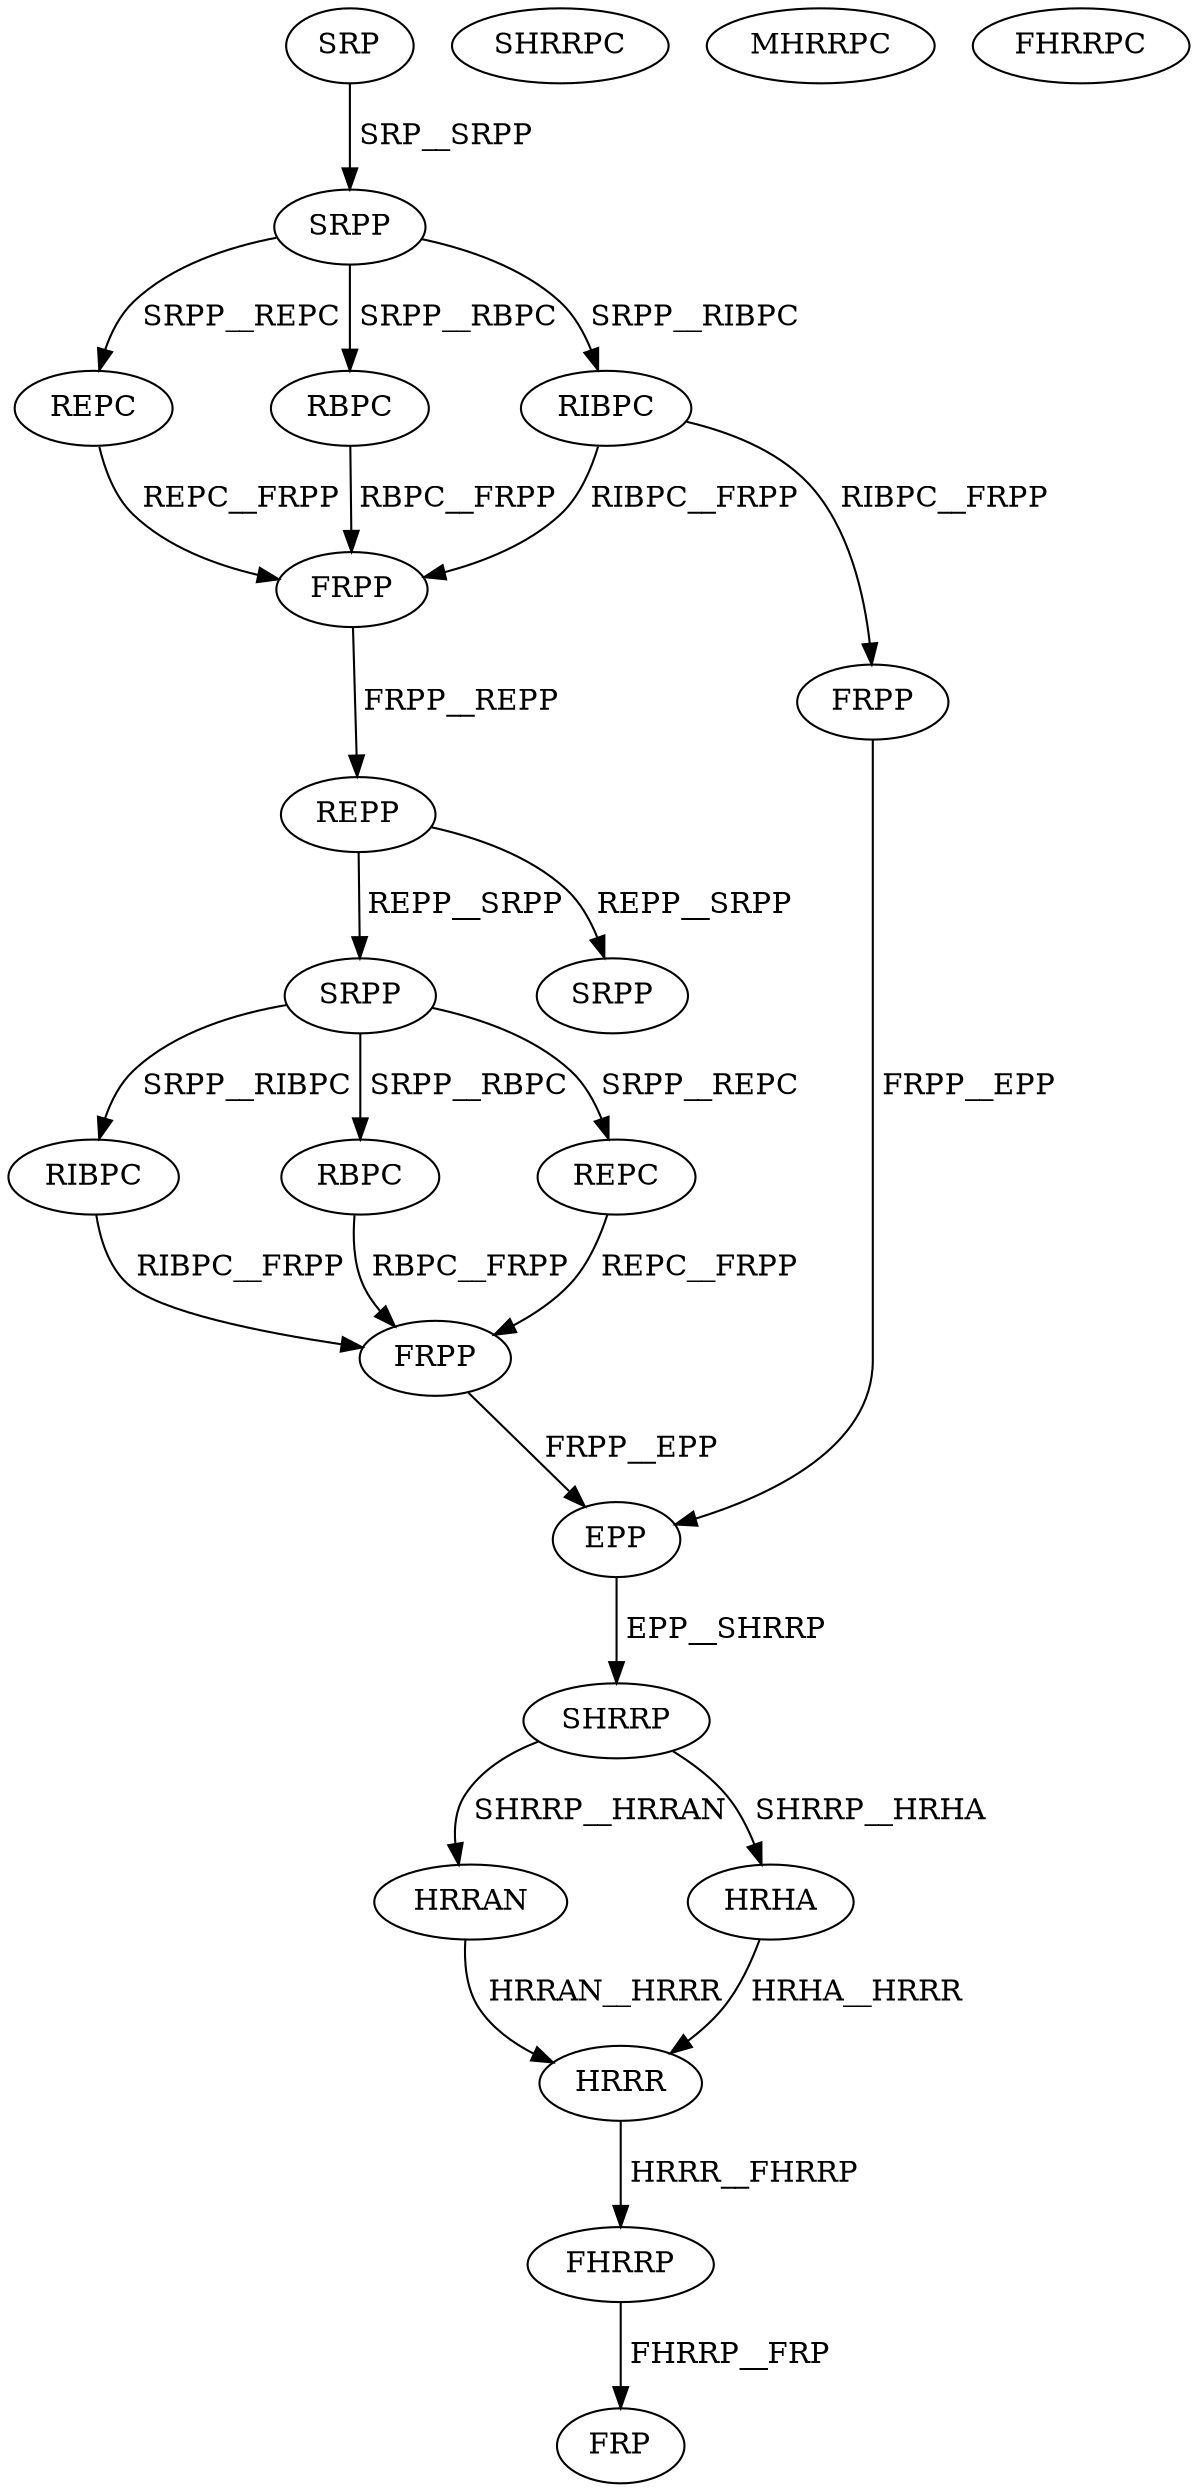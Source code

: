 digraph G { 
1 [label="SRP",color=black,fontcolor=black];
2 [label="SRPP",color=black,fontcolor=black];
3 [label="REPC",color=black,fontcolor=black];
4 [label="RBPC",color=black,fontcolor=black];
5 [label="RIBPC",color=black,fontcolor=black];
6 [label="FRPP",color=black,fontcolor=black];
7 [label="REPP",color=black,fontcolor=black];
8 [label="SRPP",color=black,fontcolor=black];
9 [label="FRPP",color=black,fontcolor=black];
10 [label="RIBPC",color=black,fontcolor=black];
11 [label="RBPC",color=black,fontcolor=black];
12 [label="REPC",color=black,fontcolor=black];
13 [label="FRPP",color=black,fontcolor=black];
14 [label="SRPP",color=black,fontcolor=black];
15 [label="EPP",color=black,fontcolor=black];
16 [label="SHRRP",color=black,fontcolor=black];
17 [label="HRRAN",color=black,fontcolor=black];
18 [label="SHRRPC",color=black,fontcolor=black];
19 [label="MHRRPC",color=black,fontcolor=black];
20 [label="FHRRPC",color=black,fontcolor=black];
21 [label="HRHA",color=black,fontcolor=black];
22 [label="HRRR",color=black,fontcolor=black];
23 [label="FHRRP",color=black,fontcolor=black];
24 [label="FRP",color=black,fontcolor=black];
1->2[label=" SRP__SRPP",color=black,fontcolor=black];
2->3[label=" SRPP__REPC",color=black,fontcolor=black];
2->4[label=" SRPP__RBPC",color=black,fontcolor=black];
2->5[label=" SRPP__RIBPC",color=black,fontcolor=black];
3->6[label=" REPC__FRPP",color=black,fontcolor=black];
4->6[label=" RBPC__FRPP",color=black,fontcolor=black];
5->6[label=" RIBPC__FRPP",color=black,fontcolor=black];
5->9[label=" RIBPC__FRPP",color=black,fontcolor=black];
6->7[label=" FRPP__REPP",color=black,fontcolor=black];
7->8[label=" REPP__SRPP",color=black,fontcolor=black];
7->14[label=" REPP__SRPP",color=black,fontcolor=black];
8->10[label=" SRPP__RIBPC",color=black,fontcolor=black];
8->11[label=" SRPP__RBPC",color=black,fontcolor=black];
8->12[label=" SRPP__REPC",color=black,fontcolor=black];
9->15[label=" FRPP__EPP",color=black,fontcolor=black];
10->13[label=" RIBPC__FRPP",color=black,fontcolor=black];
11->13[label=" RBPC__FRPP",color=black,fontcolor=black];
12->13[label=" REPC__FRPP",color=black,fontcolor=black];
13->15[label=" FRPP__EPP",color=black,fontcolor=black];
15->16[label=" EPP__SHRRP",color=black,fontcolor=black];
16->17[label=" SHRRP__HRRAN",color=black,fontcolor=black];
16->21[label=" SHRRP__HRHA",color=black,fontcolor=black];
17->22[label=" HRRAN__HRRR",color=black,fontcolor=black];
21->22[label=" HRHA__HRRR",color=black,fontcolor=black];
22->23[label=" HRRR__FHRRP",color=black,fontcolor=black];
23->24[label=" FHRRP__FRP",color=black,fontcolor=black];
}
